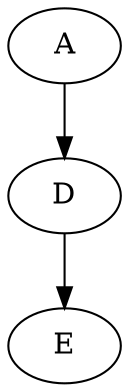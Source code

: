 digraph go_test_repo {
	A -> D -> E ; //1.1.3.1 change function name 1.1.3.2 change function argument
}